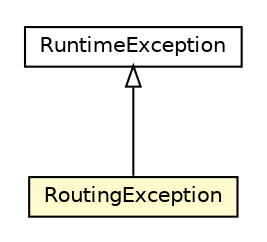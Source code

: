 #!/usr/local/bin/dot
#
# Class diagram 
# Generated by UMLGraph version R5_6-24-gf6e263 (http://www.umlgraph.org/)
#

digraph G {
	edge [fontname="Helvetica",fontsize=10,labelfontname="Helvetica",labelfontsize=10];
	node [fontname="Helvetica",fontsize=10,shape=plaintext];
	nodesep=0.25;
	ranksep=0.5;
	// babble.net.exception.RoutingException
	c1462 [label=<<table title="babble.net.exception.RoutingException" border="0" cellborder="1" cellspacing="0" cellpadding="2" port="p" bgcolor="lemonChiffon" href="./RoutingException.html">
		<tr><td><table border="0" cellspacing="0" cellpadding="1">
<tr><td align="center" balign="center"> RoutingException </td></tr>
		</table></td></tr>
		</table>>, URL="./RoutingException.html", fontname="Helvetica", fontcolor="black", fontsize=10.0];
	//babble.net.exception.RoutingException extends java.lang.RuntimeException
	c1496:p -> c1462:p [dir=back,arrowtail=empty];
	// java.lang.RuntimeException
	c1496 [label=<<table title="java.lang.RuntimeException" border="0" cellborder="1" cellspacing="0" cellpadding="2" port="p" href="http://java.sun.com/j2se/1.4.2/docs/api/java/lang/RuntimeException.html">
		<tr><td><table border="0" cellspacing="0" cellpadding="1">
<tr><td align="center" balign="center"> RuntimeException </td></tr>
		</table></td></tr>
		</table>>, URL="http://java.sun.com/j2se/1.4.2/docs/api/java/lang/RuntimeException.html", fontname="Helvetica", fontcolor="black", fontsize=10.0];
}

